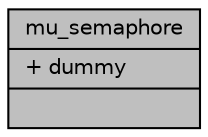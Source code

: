 digraph "mu_semaphore"
{
 // LATEX_PDF_SIZE
  edge [fontname="Helvetica",fontsize="10",labelfontname="Helvetica",labelfontsize="10"];
  node [fontname="Helvetica",fontsize="10",shape=record];
  Node1 [label="{mu_semaphore\n|+ dummy\l|}",height=0.2,width=0.4,color="black", fillcolor="grey75", style="filled", fontcolor="black",tooltip=" "];
}
